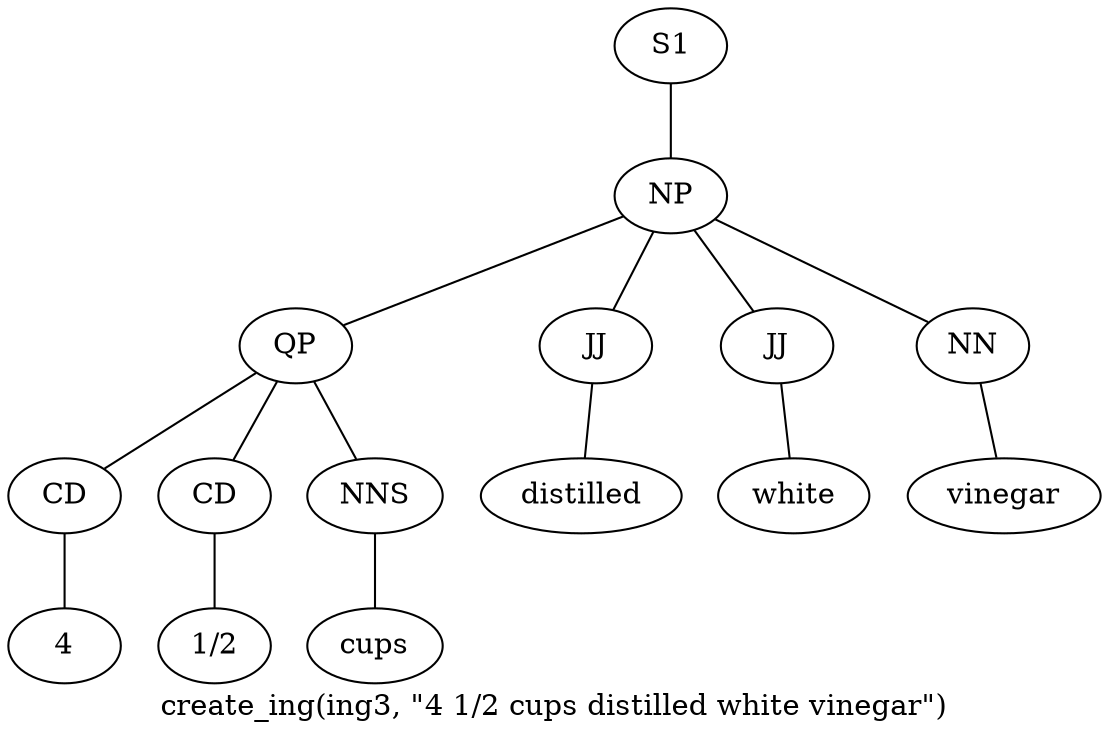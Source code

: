 graph SyntaxGraph {
	label = "create_ing(ing3, \"4 1/2 cups distilled white vinegar\")";
	Node0 [label="S1"];
	Node1 [label="NP"];
	Node2 [label="QP"];
	Node3 [label="CD"];
	Node4 [label="4"];
	Node5 [label="CD"];
	Node6 [label="1/2"];
	Node7 [label="NNS"];
	Node8 [label="cups"];
	Node9 [label="JJ"];
	Node10 [label="distilled"];
	Node11 [label="JJ"];
	Node12 [label="white"];
	Node13 [label="NN"];
	Node14 [label="vinegar"];

	Node0 -- Node1;
	Node1 -- Node2;
	Node1 -- Node9;
	Node1 -- Node11;
	Node1 -- Node13;
	Node2 -- Node3;
	Node2 -- Node5;
	Node2 -- Node7;
	Node3 -- Node4;
	Node5 -- Node6;
	Node7 -- Node8;
	Node9 -- Node10;
	Node11 -- Node12;
	Node13 -- Node14;
}